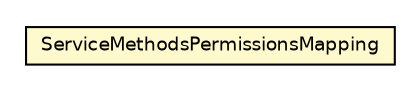 #!/usr/local/bin/dot
#
# Class diagram 
# Generated by UmlGraph version 4.6 (http://www.spinellis.gr/sw/umlgraph)
#

digraph G {
	edge [fontname="Helvetica",fontsize=10,labelfontname="Helvetica",labelfontsize=10];
	node [fontname="Helvetica",fontsize=10,shape=plaintext];
	// org.apache.archiva.web.xmlrpc.security.ServiceMethodsPermissionsMapping
	c166180 [label=<<table border="0" cellborder="1" cellspacing="0" cellpadding="2" port="p" bgcolor="lemonChiffon" href="./ServiceMethodsPermissionsMapping.html">
		<tr><td><table border="0" cellspacing="0" cellpadding="1">
			<tr><td> ServiceMethodsPermissionsMapping </td></tr>
		</table></td></tr>
		</table>>, fontname="Helvetica", fontcolor="black", fontsize=9.0];
}

